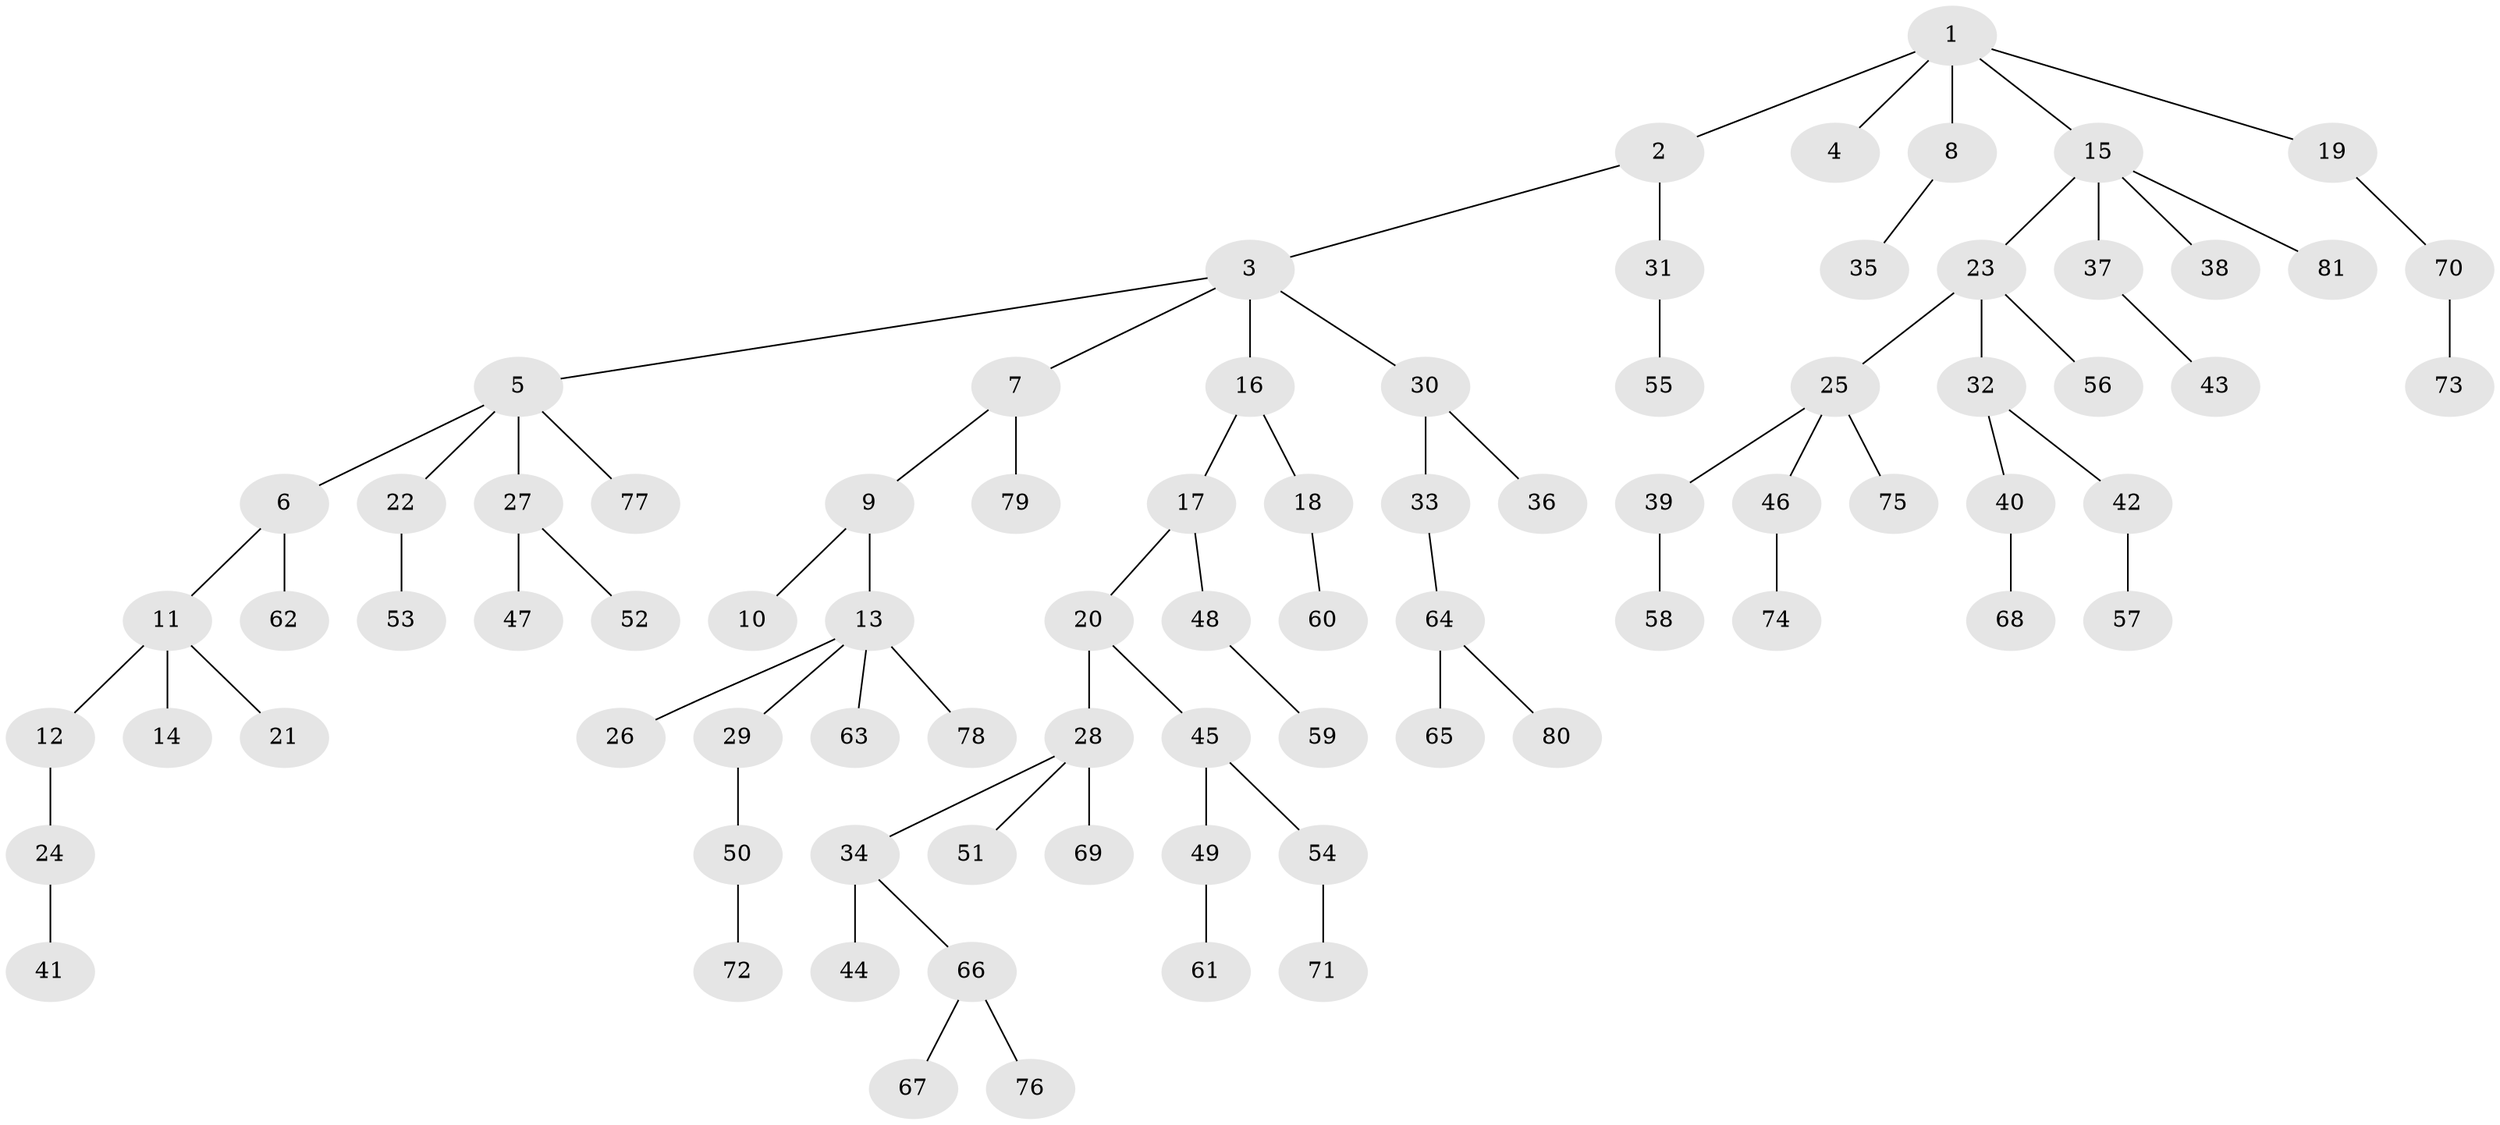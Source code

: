// coarse degree distribution, {3: 0.20588235294117646, 6: 0.029411764705882353, 2: 0.29411764705882354, 4: 0.029411764705882353, 1: 0.4411764705882353}
// Generated by graph-tools (version 1.1) at 2025/51/03/04/25 22:51:58]
// undirected, 81 vertices, 80 edges
graph export_dot {
  node [color=gray90,style=filled];
  1;
  2;
  3;
  4;
  5;
  6;
  7;
  8;
  9;
  10;
  11;
  12;
  13;
  14;
  15;
  16;
  17;
  18;
  19;
  20;
  21;
  22;
  23;
  24;
  25;
  26;
  27;
  28;
  29;
  30;
  31;
  32;
  33;
  34;
  35;
  36;
  37;
  38;
  39;
  40;
  41;
  42;
  43;
  44;
  45;
  46;
  47;
  48;
  49;
  50;
  51;
  52;
  53;
  54;
  55;
  56;
  57;
  58;
  59;
  60;
  61;
  62;
  63;
  64;
  65;
  66;
  67;
  68;
  69;
  70;
  71;
  72;
  73;
  74;
  75;
  76;
  77;
  78;
  79;
  80;
  81;
  1 -- 2;
  1 -- 4;
  1 -- 8;
  1 -- 15;
  1 -- 19;
  2 -- 3;
  2 -- 31;
  3 -- 5;
  3 -- 7;
  3 -- 16;
  3 -- 30;
  5 -- 6;
  5 -- 22;
  5 -- 27;
  5 -- 77;
  6 -- 11;
  6 -- 62;
  7 -- 9;
  7 -- 79;
  8 -- 35;
  9 -- 10;
  9 -- 13;
  11 -- 12;
  11 -- 14;
  11 -- 21;
  12 -- 24;
  13 -- 26;
  13 -- 29;
  13 -- 63;
  13 -- 78;
  15 -- 23;
  15 -- 37;
  15 -- 38;
  15 -- 81;
  16 -- 17;
  16 -- 18;
  17 -- 20;
  17 -- 48;
  18 -- 60;
  19 -- 70;
  20 -- 28;
  20 -- 45;
  22 -- 53;
  23 -- 25;
  23 -- 32;
  23 -- 56;
  24 -- 41;
  25 -- 39;
  25 -- 46;
  25 -- 75;
  27 -- 47;
  27 -- 52;
  28 -- 34;
  28 -- 51;
  28 -- 69;
  29 -- 50;
  30 -- 33;
  30 -- 36;
  31 -- 55;
  32 -- 40;
  32 -- 42;
  33 -- 64;
  34 -- 44;
  34 -- 66;
  37 -- 43;
  39 -- 58;
  40 -- 68;
  42 -- 57;
  45 -- 49;
  45 -- 54;
  46 -- 74;
  48 -- 59;
  49 -- 61;
  50 -- 72;
  54 -- 71;
  64 -- 65;
  64 -- 80;
  66 -- 67;
  66 -- 76;
  70 -- 73;
}
